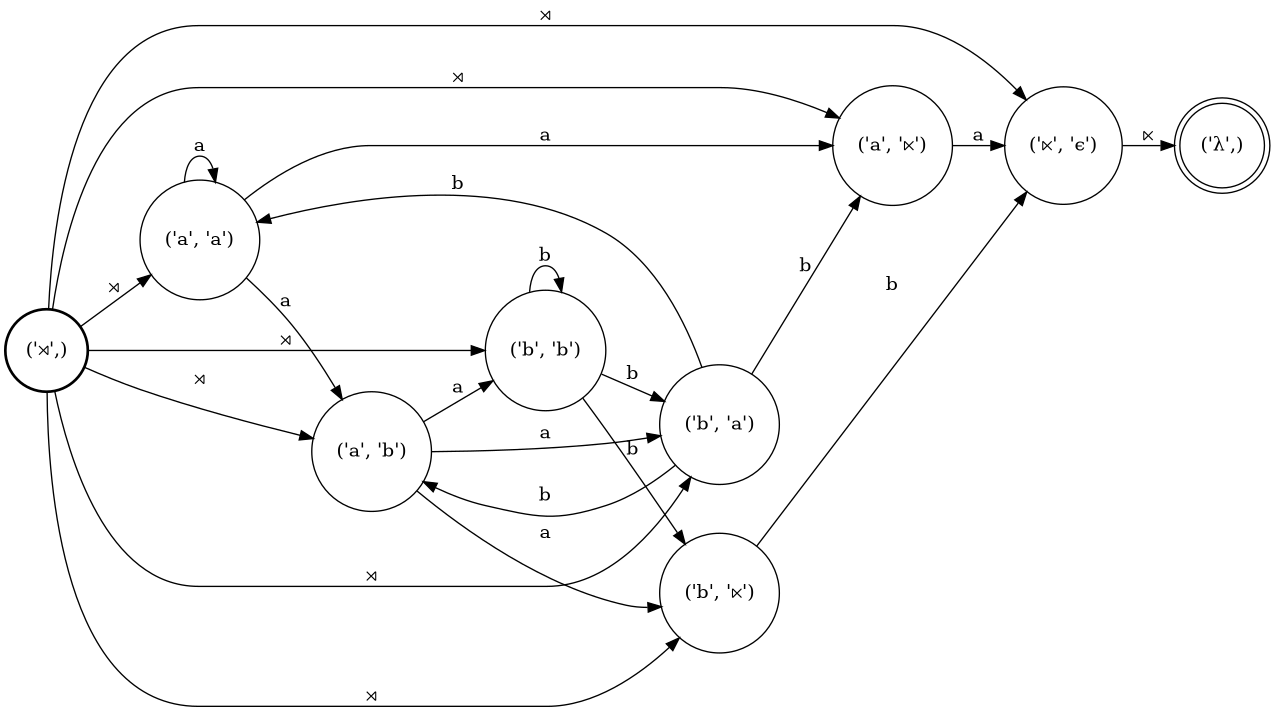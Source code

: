 digraph FST {
rankdir = LR;
size = "8.5,11";
center = 1;
orientation = Portrait;
ranksep = "0.4";
nodesep = "0.25";
8 [label = "('⋊',)", shape = circle, style = bold, fontsize = 14]
	8 -> 4 [label = "⋊", fontsize = 14];
	8 -> 2 [label = "⋊", fontsize = 14];
	8 -> 1 [label = "⋊", fontsize = 14];
	8 -> 7 [label = "⋊", fontsize = 14];
	8 -> 5 [label = "⋊", fontsize = 14];
	8 -> 6 [label = "⋊", fontsize = 14];
	8 -> 3 [label = "⋊", fontsize = 14];
0 [label = "('λ',)", shape = doublecircle, style = solid, fontsize = 14]
1 [label = "('⋉', 'ϵ')", shape = circle, style = solid, fontsize = 14]
	1 -> 0 [label = "⋉", fontsize = 14];
2 [label = "('a', '⋉')", shape = circle, style = solid, fontsize = 14]
	2 -> 1 [label = "a", fontsize = 14];
3 [label = "('b', '⋉')", shape = circle, style = solid, fontsize = 14]
	3 -> 1 [label = "b", fontsize = 14];
4 [label = "('a', 'a')", shape = circle, style = solid, fontsize = 14]
	4 -> 2 [label = "a", fontsize = 14];
	4 -> 4 [label = "a", fontsize = 14];
	4 -> 6 [label = "a", fontsize = 14];
5 [label = "('b', 'a')", shape = circle, style = solid, fontsize = 14]
	5 -> 2 [label = "b", fontsize = 14];
	5 -> 4 [label = "b", fontsize = 14];
	5 -> 6 [label = "b", fontsize = 14];
6 [label = "('a', 'b')", shape = circle, style = solid, fontsize = 14]
	6 -> 3 [label = "a", fontsize = 14];
	6 -> 5 [label = "a", fontsize = 14];
	6 -> 7 [label = "a", fontsize = 14];
7 [label = "('b', 'b')", shape = circle, style = solid, fontsize = 14]
	7 -> 3 [label = "b", fontsize = 14];
	7 -> 5 [label = "b", fontsize = 14];
	7 -> 7 [label = "b", fontsize = 14];
}
